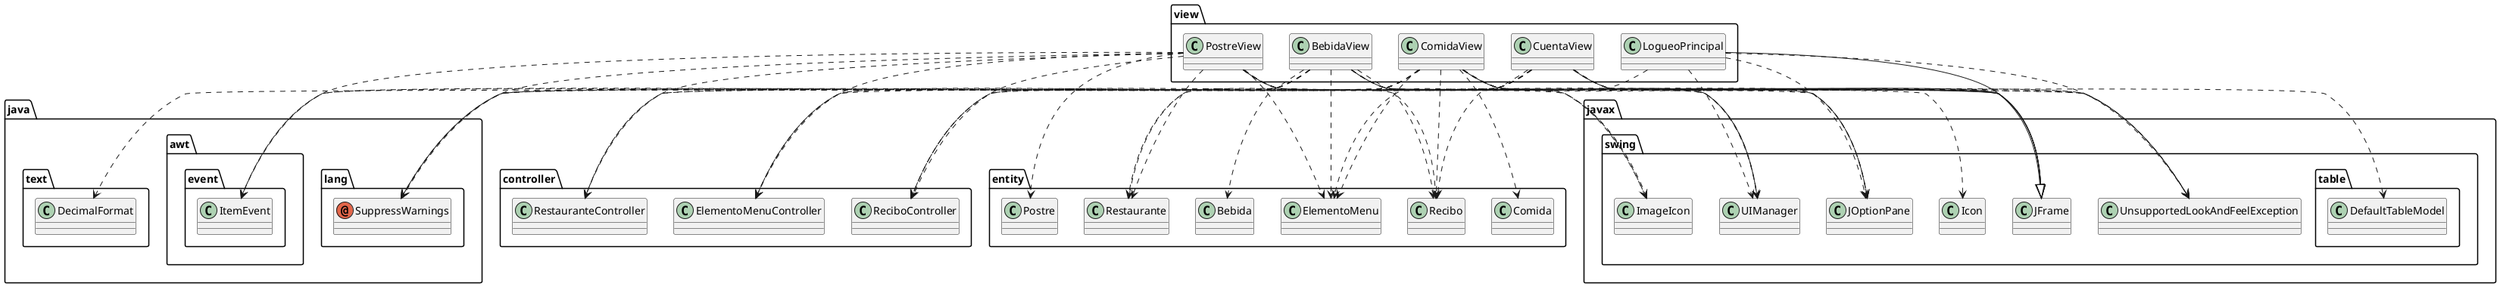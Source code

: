 @startuml
annotation java.lang.SuppressWarnings
class controller.ElementoMenuController
class controller.ReciboController
class controller.RestauranteController
class entity.Bebida
class entity.Comida
class entity.ElementoMenu
class entity.Postre
class entity.Recibo
class entity.Restaurante
class java.awt.event.ItemEvent
class java.text.DecimalFormat
class javax.swing.Icon
class javax.swing.ImageIcon
class javax.swing.JFrame
class javax.swing.JOptionPane
class javax.swing.UIManager
class javax.swing.UnsupportedLookAndFeelException
class javax.swing.table.DefaultTableModel
class view.BebidaView
class view.ComidaView
class view.CuentaView
class view.LogueoPrincipal
class view.PostreView
view.BebidaView ..> java.lang.SuppressWarnings
view.BebidaView ..> controller.ElementoMenuController
view.BebidaView ..> controller.ReciboController
view.BebidaView ..> controller.RestauranteController
view.BebidaView ..> entity.Bebida
view.BebidaView ..> entity.ElementoMenu
view.BebidaView ..> entity.Recibo
view.BebidaView ..> entity.Restaurante
view.BebidaView ..> java.awt.event.ItemEvent
view.BebidaView ..> javax.swing.ImageIcon
view.BebidaView --|> javax.swing.JFrame
view.BebidaView ..> javax.swing.JOptionPane
view.BebidaView ..> javax.swing.UIManager
view.BebidaView ..> javax.swing.UnsupportedLookAndFeelException
view.ComidaView ..> java.lang.SuppressWarnings
view.ComidaView ..> controller.ElementoMenuController
view.ComidaView ..> controller.ReciboController
view.ComidaView ..> controller.RestauranteController
view.ComidaView ..> entity.Comida
view.ComidaView ..> entity.ElementoMenu
view.ComidaView ..> entity.Recibo
view.ComidaView ..> entity.Restaurante
view.ComidaView ..> java.awt.event.ItemEvent
view.ComidaView ..> javax.swing.Icon
view.ComidaView ..> javax.swing.ImageIcon
view.ComidaView --|> javax.swing.JFrame
view.ComidaView ..> javax.swing.JOptionPane
view.ComidaView ..> javax.swing.UIManager
view.ComidaView ..> javax.swing.UnsupportedLookAndFeelException
view.CuentaView ..> java.lang.SuppressWarnings
view.CuentaView ..> controller.ElementoMenuController
view.CuentaView ..> controller.ReciboController
view.CuentaView ..> entity.ElementoMenu
view.CuentaView ..> entity.Recibo
view.CuentaView ..> java.text.DecimalFormat
view.CuentaView --|> javax.swing.JFrame
view.CuentaView ..> javax.swing.JOptionPane
view.CuentaView ..> javax.swing.UIManager
view.CuentaView ..> javax.swing.UnsupportedLookAndFeelException
view.CuentaView ..> javax.swing.table.DefaultTableModel
view.LogueoPrincipal ..> java.lang.SuppressWarnings
view.LogueoPrincipal --|> javax.swing.JFrame
view.LogueoPrincipal ..> javax.swing.JOptionPane
view.LogueoPrincipal ..> javax.swing.UIManager
view.LogueoPrincipal ..> javax.swing.UnsupportedLookAndFeelException
view.PostreView ..> java.lang.SuppressWarnings
view.PostreView ..> controller.ElementoMenuController
view.PostreView ..> controller.ReciboController
view.PostreView ..> controller.RestauranteController
view.PostreView ..> entity.ElementoMenu
view.PostreView ..> entity.Postre
view.PostreView ..> entity.Recibo
view.PostreView ..> entity.Restaurante
view.PostreView ..> java.awt.event.ItemEvent
view.PostreView ..> javax.swing.ImageIcon
view.PostreView --|> javax.swing.JFrame
view.PostreView ..> javax.swing.JOptionPane
view.PostreView ..> javax.swing.UIManager
view.PostreView ..> javax.swing.UnsupportedLookAndFeelException
@enduml